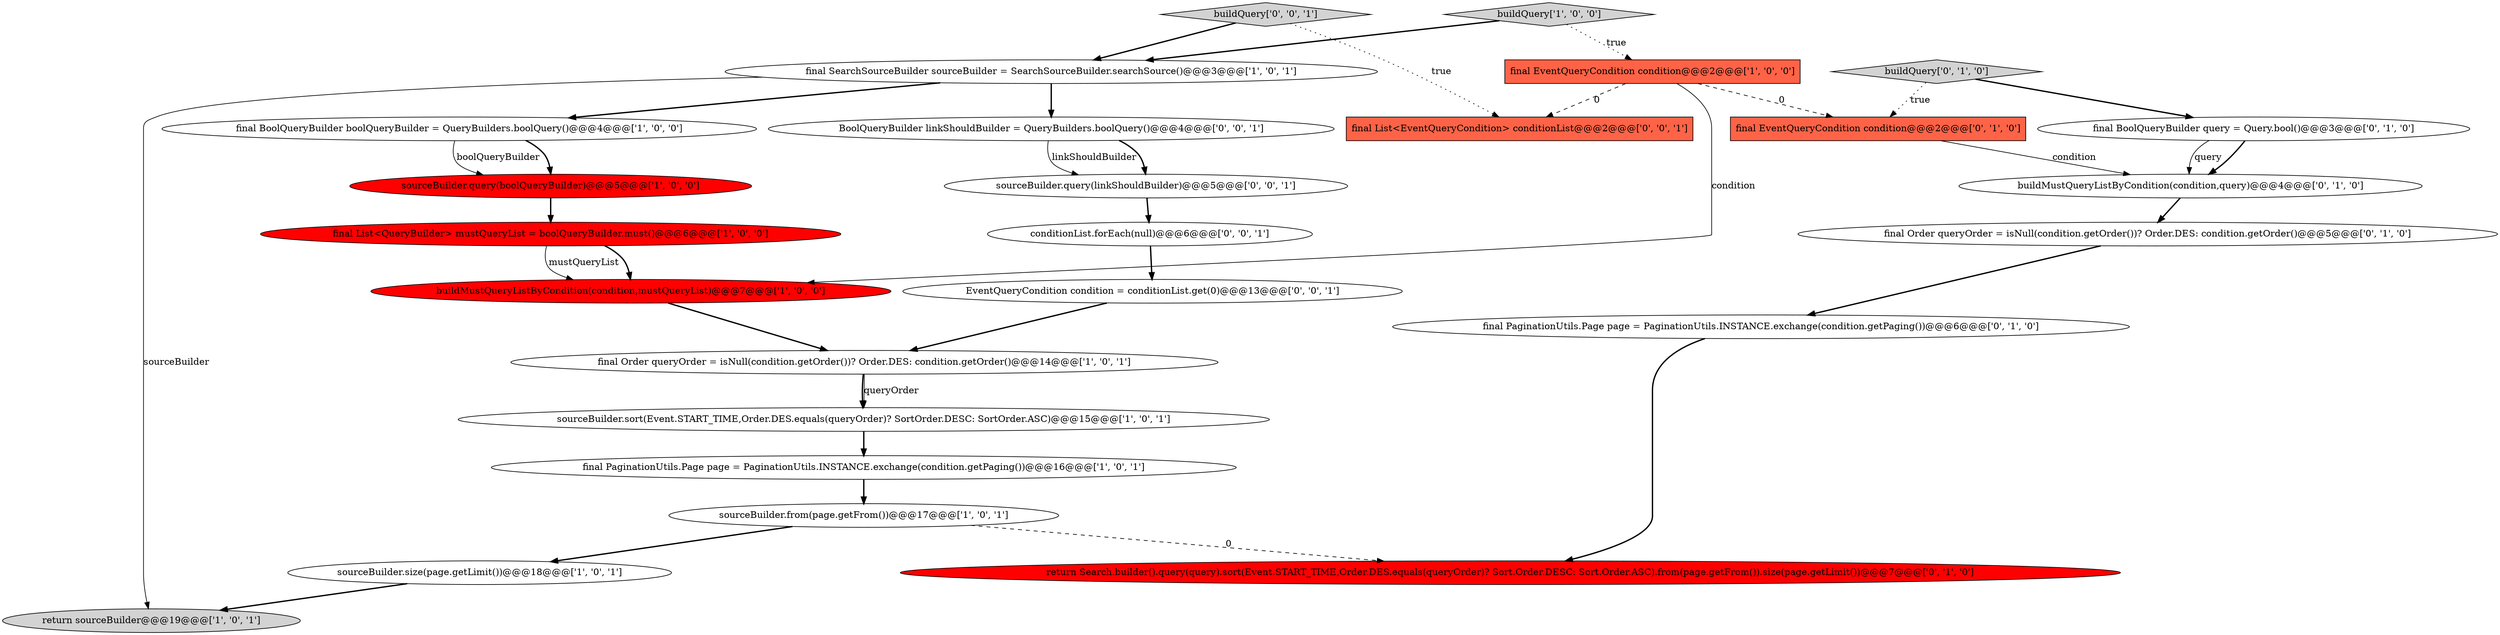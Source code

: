 digraph {
5 [style = filled, label = "return sourceBuilder@@@19@@@['1', '0', '1']", fillcolor = lightgray, shape = ellipse image = "AAA0AAABBB1BBB"];
13 [style = filled, label = "final Order queryOrder = isNull(condition.getOrder())? Order.DES: condition.getOrder()@@@5@@@['0', '1', '0']", fillcolor = white, shape = ellipse image = "AAA0AAABBB2BBB"];
17 [style = filled, label = "buildMustQueryListByCondition(condition,query)@@@4@@@['0', '1', '0']", fillcolor = white, shape = ellipse image = "AAA0AAABBB2BBB"];
7 [style = filled, label = "final SearchSourceBuilder sourceBuilder = SearchSourceBuilder.searchSource()@@@3@@@['1', '0', '1']", fillcolor = white, shape = ellipse image = "AAA0AAABBB1BBB"];
11 [style = filled, label = "sourceBuilder.sort(Event.START_TIME,Order.DES.equals(queryOrder)? SortOrder.DESC: SortOrder.ASC)@@@15@@@['1', '0', '1']", fillcolor = white, shape = ellipse image = "AAA0AAABBB1BBB"];
23 [style = filled, label = "buildQuery['0', '0', '1']", fillcolor = lightgray, shape = diamond image = "AAA0AAABBB3BBB"];
8 [style = filled, label = "final PaginationUtils.Page page = PaginationUtils.INSTANCE.exchange(condition.getPaging())@@@16@@@['1', '0', '1']", fillcolor = white, shape = ellipse image = "AAA0AAABBB1BBB"];
25 [style = filled, label = "EventQueryCondition condition = conditionList.get(0)@@@13@@@['0', '0', '1']", fillcolor = white, shape = ellipse image = "AAA0AAABBB3BBB"];
0 [style = filled, label = "final BoolQueryBuilder boolQueryBuilder = QueryBuilders.boolQuery()@@@4@@@['1', '0', '0']", fillcolor = white, shape = ellipse image = "AAA0AAABBB1BBB"];
21 [style = filled, label = "final List<EventQueryCondition> conditionList@@@2@@@['0', '0', '1']", fillcolor = tomato, shape = box image = "AAA0AAABBB3BBB"];
12 [style = filled, label = "buildMustQueryListByCondition(condition,mustQueryList)@@@7@@@['1', '0', '0']", fillcolor = red, shape = ellipse image = "AAA1AAABBB1BBB"];
6 [style = filled, label = "final EventQueryCondition condition@@@2@@@['1', '0', '0']", fillcolor = tomato, shape = box image = "AAA1AAABBB1BBB"];
2 [style = filled, label = "sourceBuilder.size(page.getLimit())@@@18@@@['1', '0', '1']", fillcolor = white, shape = ellipse image = "AAA0AAABBB1BBB"];
22 [style = filled, label = "conditionList.forEach(null)@@@6@@@['0', '0', '1']", fillcolor = white, shape = ellipse image = "AAA0AAABBB3BBB"];
20 [style = filled, label = "sourceBuilder.query(linkShouldBuilder)@@@5@@@['0', '0', '1']", fillcolor = white, shape = ellipse image = "AAA0AAABBB3BBB"];
15 [style = filled, label = "final EventQueryCondition condition@@@2@@@['0', '1', '0']", fillcolor = tomato, shape = box image = "AAA1AAABBB2BBB"];
10 [style = filled, label = "sourceBuilder.from(page.getFrom())@@@17@@@['1', '0', '1']", fillcolor = white, shape = ellipse image = "AAA0AAABBB1BBB"];
9 [style = filled, label = "sourceBuilder.query(boolQueryBuilder)@@@5@@@['1', '0', '0']", fillcolor = red, shape = ellipse image = "AAA1AAABBB1BBB"];
1 [style = filled, label = "final List<QueryBuilder> mustQueryList = boolQueryBuilder.must()@@@6@@@['1', '0', '0']", fillcolor = red, shape = ellipse image = "AAA1AAABBB1BBB"];
4 [style = filled, label = "buildQuery['1', '0', '0']", fillcolor = lightgray, shape = diamond image = "AAA0AAABBB1BBB"];
16 [style = filled, label = "final BoolQueryBuilder query = Query.bool()@@@3@@@['0', '1', '0']", fillcolor = white, shape = ellipse image = "AAA0AAABBB2BBB"];
3 [style = filled, label = "final Order queryOrder = isNull(condition.getOrder())? Order.DES: condition.getOrder()@@@14@@@['1', '0', '1']", fillcolor = white, shape = ellipse image = "AAA0AAABBB1BBB"];
19 [style = filled, label = "final PaginationUtils.Page page = PaginationUtils.INSTANCE.exchange(condition.getPaging())@@@6@@@['0', '1', '0']", fillcolor = white, shape = ellipse image = "AAA0AAABBB2BBB"];
24 [style = filled, label = "BoolQueryBuilder linkShouldBuilder = QueryBuilders.boolQuery()@@@4@@@['0', '0', '1']", fillcolor = white, shape = ellipse image = "AAA0AAABBB3BBB"];
18 [style = filled, label = "return Search.builder().query(query).sort(Event.START_TIME,Order.DES.equals(queryOrder)? Sort.Order.DESC: Sort.Order.ASC).from(page.getFrom()).size(page.getLimit())@@@7@@@['0', '1', '0']", fillcolor = red, shape = ellipse image = "AAA1AAABBB2BBB"];
14 [style = filled, label = "buildQuery['0', '1', '0']", fillcolor = lightgray, shape = diamond image = "AAA0AAABBB2BBB"];
4->6 [style = dotted, label="true"];
14->16 [style = bold, label=""];
6->21 [style = dashed, label="0"];
8->10 [style = bold, label=""];
22->25 [style = bold, label=""];
0->9 [style = bold, label=""];
19->18 [style = bold, label=""];
6->12 [style = solid, label="condition"];
25->3 [style = bold, label=""];
23->21 [style = dotted, label="true"];
3->11 [style = bold, label=""];
7->0 [style = bold, label=""];
24->20 [style = solid, label="linkShouldBuilder"];
16->17 [style = bold, label=""];
15->17 [style = solid, label="condition"];
4->7 [style = bold, label=""];
20->22 [style = bold, label=""];
24->20 [style = bold, label=""];
14->15 [style = dotted, label="true"];
7->24 [style = bold, label=""];
13->19 [style = bold, label=""];
3->11 [style = solid, label="queryOrder"];
7->5 [style = solid, label="sourceBuilder"];
16->17 [style = solid, label="query"];
6->15 [style = dashed, label="0"];
1->12 [style = bold, label=""];
11->8 [style = bold, label=""];
10->2 [style = bold, label=""];
17->13 [style = bold, label=""];
12->3 [style = bold, label=""];
1->12 [style = solid, label="mustQueryList"];
23->7 [style = bold, label=""];
9->1 [style = bold, label=""];
0->9 [style = solid, label="boolQueryBuilder"];
10->18 [style = dashed, label="0"];
2->5 [style = bold, label=""];
}

